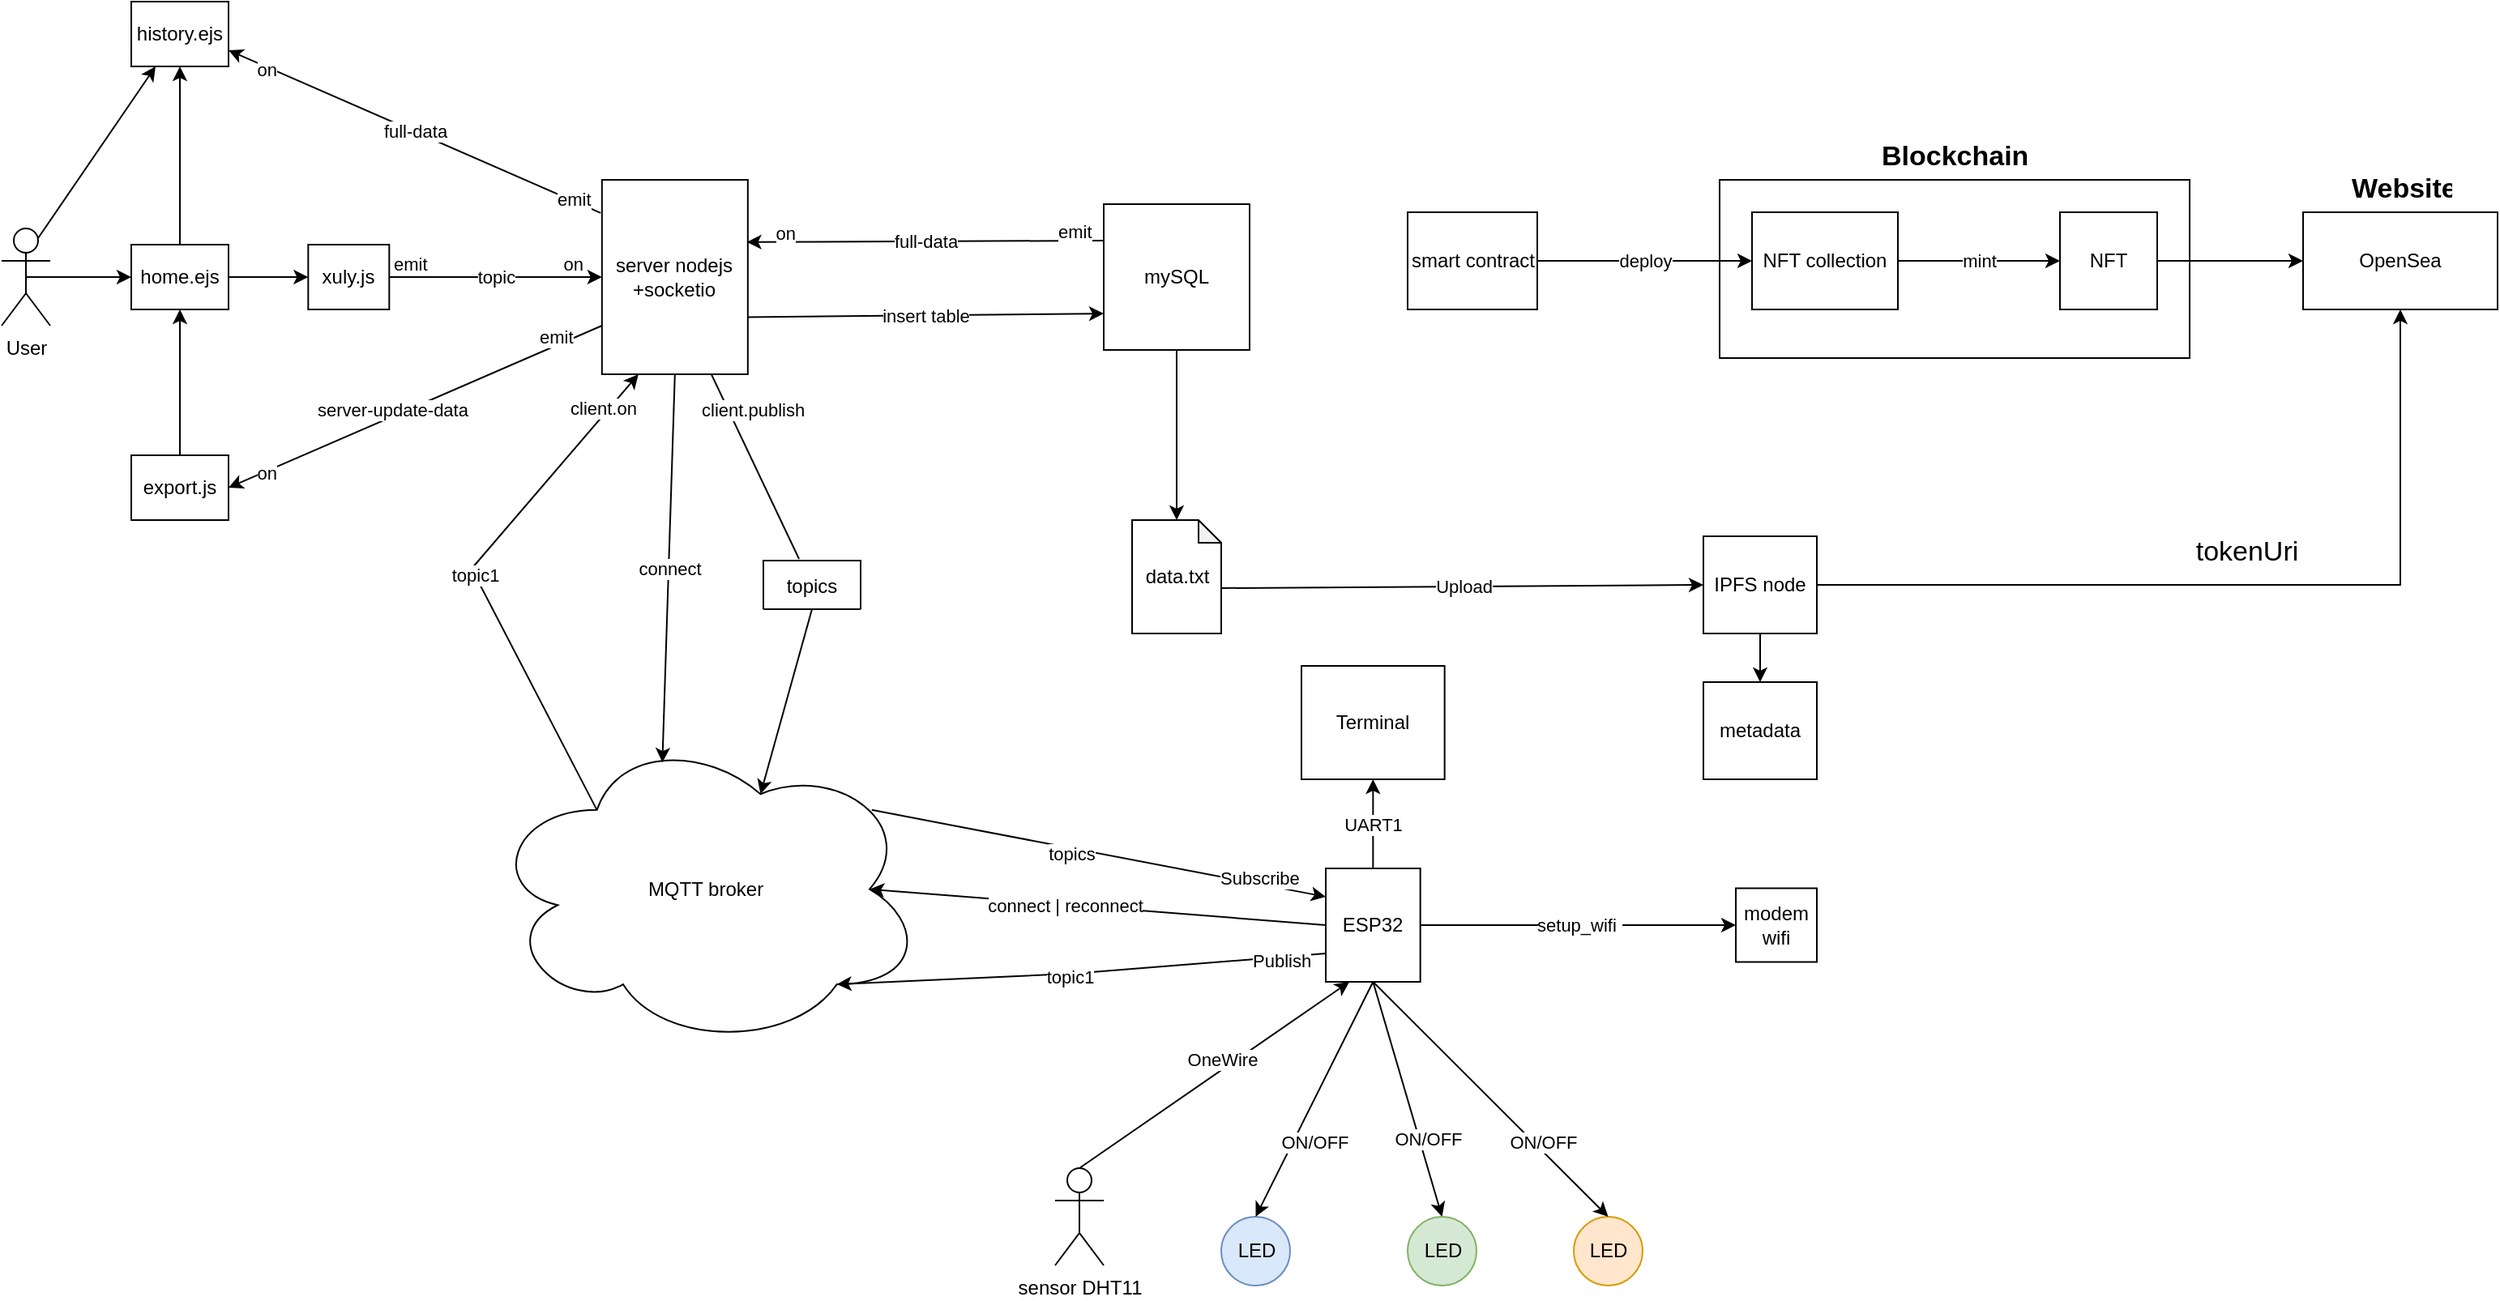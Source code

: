 <mxfile version="17.2.2" type="github">
  <diagram id="UM0ldJh-TKYMPD7hWYN_" name="Page-1">
    <mxGraphModel dx="1240" dy="657" grid="1" gridSize="10" guides="1" tooltips="1" connect="1" arrows="1" fold="1" page="1" pageScale="1" pageWidth="1654" pageHeight="1169" background="none" math="0" shadow="0">
      <root>
        <mxCell id="0" />
        <mxCell id="1" parent="0" />
        <mxCell id="ZTR0N_lIvHsauShFplQp-175" value="" style="rounded=0;whiteSpace=wrap;html=1;labelBackgroundColor=default;fontSize=11;fontColor=#000000;" parent="1" vertex="1">
          <mxGeometry x="1070" y="160" width="290" height="110" as="geometry" />
        </mxCell>
        <mxCell id="ZTR0N_lIvHsauShFplQp-7" value="sensor DHT11&lt;br&gt;" style="shape=umlActor;verticalLabelPosition=bottom;verticalAlign=top;html=1;outlineConnect=0;" parent="1" vertex="1">
          <mxGeometry x="660" y="770" width="30" height="60" as="geometry" />
        </mxCell>
        <mxCell id="ZTR0N_lIvHsauShFplQp-8" value="ESP32" style="rounded=0;whiteSpace=wrap;html=1;" parent="1" vertex="1">
          <mxGeometry x="827" y="585" width="58.33" height="70" as="geometry" />
        </mxCell>
        <mxCell id="ZTR0N_lIvHsauShFplQp-10" value="" style="endArrow=classic;html=1;rounded=0;exitX=0.5;exitY=0;exitDx=0;exitDy=0;exitPerimeter=0;entryX=0.25;entryY=1;entryDx=0;entryDy=0;" parent="1" source="ZTR0N_lIvHsauShFplQp-7" target="ZTR0N_lIvHsauShFplQp-8" edge="1">
          <mxGeometry relative="1" as="geometry">
            <mxPoint x="224.17" y="840" as="sourcePoint" />
            <mxPoint x="324.17" y="840" as="targetPoint" />
            <Array as="points" />
          </mxGeometry>
        </mxCell>
        <mxCell id="ZTR0N_lIvHsauShFplQp-11" value="OneWire" style="edgeLabel;resizable=0;html=1;align=center;verticalAlign=middle;" parent="ZTR0N_lIvHsauShFplQp-10" connectable="0" vertex="1">
          <mxGeometry relative="1" as="geometry">
            <mxPoint x="5" y="-10" as="offset" />
          </mxGeometry>
        </mxCell>
        <mxCell id="ZTR0N_lIvHsauShFplQp-13" value="MQTT broker" style="ellipse;shape=cloud;whiteSpace=wrap;html=1;" parent="1" vertex="1">
          <mxGeometry x="310" y="500" width="269.18" height="195.67" as="geometry" />
        </mxCell>
        <mxCell id="ZTR0N_lIvHsauShFplQp-14" value="server nodejs&lt;br&gt;+socketio" style="rounded=0;whiteSpace=wrap;html=1;" parent="1" vertex="1">
          <mxGeometry x="380.41" y="160" width="90" height="120" as="geometry" />
        </mxCell>
        <mxCell id="ZTR0N_lIvHsauShFplQp-16" value="export.js" style="rounded=0;whiteSpace=wrap;html=1;" parent="1" vertex="1">
          <mxGeometry x="90" y="330" width="60" height="40" as="geometry" />
        </mxCell>
        <mxCell id="ZTR0N_lIvHsauShFplQp-17" value="history.ejs" style="rounded=0;whiteSpace=wrap;html=1;" parent="1" vertex="1">
          <mxGeometry x="90" y="50" width="60" height="40" as="geometry" />
        </mxCell>
        <mxCell id="ZTR0N_lIvHsauShFplQp-18" value="home.ejs" style="rounded=0;whiteSpace=wrap;html=1;" parent="1" vertex="1">
          <mxGeometry x="90" y="200" width="60" height="40" as="geometry" />
        </mxCell>
        <mxCell id="ZTR0N_lIvHsauShFplQp-20" value="xuly.js" style="rounded=0;whiteSpace=wrap;html=1;" parent="1" vertex="1">
          <mxGeometry x="199.16" y="200" width="50" height="40" as="geometry" />
        </mxCell>
        <mxCell id="ZTR0N_lIvHsauShFplQp-21" value="mySQL" style="rounded=0;whiteSpace=wrap;html=1;" parent="1" vertex="1">
          <mxGeometry x="690" y="175" width="90" height="90" as="geometry" />
        </mxCell>
        <mxCell id="ZTR0N_lIvHsauShFplQp-26" value="modem&lt;br&gt;wifi" style="rounded=0;whiteSpace=wrap;html=1;" parent="1" vertex="1">
          <mxGeometry x="1080" y="597.25" width="50" height="45.5" as="geometry" />
        </mxCell>
        <mxCell id="ZTR0N_lIvHsauShFplQp-27" value="" style="endArrow=classic;html=1;rounded=0;entryX=0;entryY=0.5;entryDx=0;entryDy=0;exitX=1;exitY=0.5;exitDx=0;exitDy=0;" parent="1" source="ZTR0N_lIvHsauShFplQp-8" target="ZTR0N_lIvHsauShFplQp-26" edge="1">
          <mxGeometry relative="1" as="geometry">
            <mxPoint x="344.17" y="990" as="sourcePoint" />
            <mxPoint x="484.17" y="920" as="targetPoint" />
          </mxGeometry>
        </mxCell>
        <mxCell id="ZTR0N_lIvHsauShFplQp-28" value="setup_wifi&amp;nbsp;" style="edgeLabel;resizable=0;html=1;align=center;verticalAlign=middle;" parent="ZTR0N_lIvHsauShFplQp-27" connectable="0" vertex="1">
          <mxGeometry relative="1" as="geometry" />
        </mxCell>
        <mxCell id="ZTR0N_lIvHsauShFplQp-31" value="Terminal" style="rounded=0;whiteSpace=wrap;html=1;" parent="1" vertex="1">
          <mxGeometry x="812" y="460" width="88.33" height="70" as="geometry" />
        </mxCell>
        <mxCell id="ZTR0N_lIvHsauShFplQp-32" value="" style="endArrow=classic;html=1;rounded=0;exitX=0.5;exitY=0;exitDx=0;exitDy=0;entryX=0.5;entryY=1;entryDx=0;entryDy=0;" parent="1" source="ZTR0N_lIvHsauShFplQp-8" target="ZTR0N_lIvHsauShFplQp-31" edge="1">
          <mxGeometry relative="1" as="geometry">
            <mxPoint x="384.17" y="910" as="sourcePoint" />
            <mxPoint x="484.17" y="910" as="targetPoint" />
          </mxGeometry>
        </mxCell>
        <mxCell id="ZTR0N_lIvHsauShFplQp-33" value="UART1" style="edgeLabel;resizable=0;html=1;align=center;verticalAlign=middle;" parent="ZTR0N_lIvHsauShFplQp-32" connectable="0" vertex="1">
          <mxGeometry relative="1" as="geometry" />
        </mxCell>
        <mxCell id="ZTR0N_lIvHsauShFplQp-35" value="" style="endArrow=classic;html=1;rounded=0;exitX=0.5;exitY=1;exitDx=0;exitDy=0;entryX=0.5;entryY=0;entryDx=0;entryDy=0;" parent="1" source="ZTR0N_lIvHsauShFplQp-8" target="ZTR0N_lIvHsauShFplQp-89" edge="1">
          <mxGeometry relative="1" as="geometry">
            <mxPoint x="384.17" y="1100" as="sourcePoint" />
            <mxPoint x="299.17" y="1100" as="targetPoint" />
          </mxGeometry>
        </mxCell>
        <mxCell id="ZTR0N_lIvHsauShFplQp-36" value="ON/OFF" style="edgeLabel;resizable=0;html=1;align=center;verticalAlign=middle;" parent="ZTR0N_lIvHsauShFplQp-35" connectable="0" vertex="1">
          <mxGeometry relative="1" as="geometry">
            <mxPoint x="12" y="24" as="offset" />
          </mxGeometry>
        </mxCell>
        <mxCell id="ZTR0N_lIvHsauShFplQp-39" value="" style="endArrow=classic;html=1;rounded=0;exitX=0;exitY=0.5;exitDx=0;exitDy=0;entryX=0.875;entryY=0.5;entryDx=0;entryDy=0;entryPerimeter=0;" parent="1" source="ZTR0N_lIvHsauShFplQp-8" target="ZTR0N_lIvHsauShFplQp-13" edge="1">
          <mxGeometry relative="1" as="geometry">
            <mxPoint x="314.17" y="990" as="sourcePoint" />
            <mxPoint x="414.17" y="990" as="targetPoint" />
          </mxGeometry>
        </mxCell>
        <mxCell id="ZTR0N_lIvHsauShFplQp-40" value="connect | reconnect" style="edgeLabel;resizable=0;html=1;align=center;verticalAlign=middle;" parent="ZTR0N_lIvHsauShFplQp-39" connectable="0" vertex="1">
          <mxGeometry relative="1" as="geometry">
            <mxPoint x="-21" y="-1" as="offset" />
          </mxGeometry>
        </mxCell>
        <mxCell id="ZTR0N_lIvHsauShFplQp-41" value="" style="endArrow=classic;html=1;rounded=0;exitX=0.5;exitY=1;exitDx=0;exitDy=0;entryX=0.4;entryY=0.1;entryDx=0;entryDy=0;entryPerimeter=0;" parent="1" source="ZTR0N_lIvHsauShFplQp-14" target="ZTR0N_lIvHsauShFplQp-13" edge="1">
          <mxGeometry relative="1" as="geometry">
            <mxPoint x="314.17" y="630" as="sourcePoint" />
            <mxPoint x="414.17" y="630" as="targetPoint" />
          </mxGeometry>
        </mxCell>
        <mxCell id="ZTR0N_lIvHsauShFplQp-42" value="connect" style="edgeLabel;resizable=0;html=1;align=center;verticalAlign=middle;" parent="ZTR0N_lIvHsauShFplQp-41" connectable="0" vertex="1">
          <mxGeometry relative="1" as="geometry" />
        </mxCell>
        <mxCell id="ZTR0N_lIvHsauShFplQp-60" value="" style="endArrow=classic;html=1;rounded=0;exitX=0;exitY=0.25;exitDx=0;exitDy=0;entryX=0.993;entryY=0.32;entryDx=0;entryDy=0;entryPerimeter=0;" parent="1" source="ZTR0N_lIvHsauShFplQp-21" target="ZTR0N_lIvHsauShFplQp-14" edge="1">
          <mxGeometry relative="1" as="geometry">
            <mxPoint x="310" y="380" as="sourcePoint" />
            <mxPoint x="470" y="380" as="targetPoint" />
          </mxGeometry>
        </mxCell>
        <mxCell id="ZTR0N_lIvHsauShFplQp-61" value="full-data" style="edgeLabel;resizable=0;html=1;align=center;verticalAlign=middle;" parent="ZTR0N_lIvHsauShFplQp-60" connectable="0" vertex="1">
          <mxGeometry relative="1" as="geometry" />
        </mxCell>
        <mxCell id="ZTR0N_lIvHsauShFplQp-62" value="emit" style="edgeLabel;resizable=0;html=1;align=left;verticalAlign=bottom;" parent="ZTR0N_lIvHsauShFplQp-60" connectable="0" vertex="1">
          <mxGeometry x="-1" relative="1" as="geometry">
            <mxPoint x="-30" y="3" as="offset" />
          </mxGeometry>
        </mxCell>
        <mxCell id="ZTR0N_lIvHsauShFplQp-63" value="on" style="edgeLabel;resizable=0;html=1;align=right;verticalAlign=bottom;" parent="ZTR0N_lIvHsauShFplQp-60" connectable="0" vertex="1">
          <mxGeometry x="1" relative="1" as="geometry">
            <mxPoint x="30" y="3" as="offset" />
          </mxGeometry>
        </mxCell>
        <mxCell id="ZTR0N_lIvHsauShFplQp-64" value="" style="endArrow=classic;html=1;rounded=0;entryX=1;entryY=0.75;entryDx=0;entryDy=0;exitX=-0.009;exitY=0.17;exitDx=0;exitDy=0;exitPerimeter=0;" parent="1" source="ZTR0N_lIvHsauShFplQp-14" target="ZTR0N_lIvHsauShFplQp-17" edge="1">
          <mxGeometry relative="1" as="geometry">
            <mxPoint x="310" y="380" as="sourcePoint" />
            <mxPoint x="470" y="380" as="targetPoint" />
          </mxGeometry>
        </mxCell>
        <mxCell id="ZTR0N_lIvHsauShFplQp-65" value="full-data" style="edgeLabel;resizable=0;html=1;align=center;verticalAlign=middle;" parent="ZTR0N_lIvHsauShFplQp-64" connectable="0" vertex="1">
          <mxGeometry relative="1" as="geometry" />
        </mxCell>
        <mxCell id="ZTR0N_lIvHsauShFplQp-66" value="emit" style="edgeLabel;resizable=0;html=1;align=left;verticalAlign=bottom;" parent="ZTR0N_lIvHsauShFplQp-64" connectable="0" vertex="1">
          <mxGeometry x="-1" relative="1" as="geometry">
            <mxPoint x="-29" as="offset" />
          </mxGeometry>
        </mxCell>
        <mxCell id="ZTR0N_lIvHsauShFplQp-67" value="on" style="edgeLabel;resizable=0;html=1;align=right;verticalAlign=bottom;" parent="ZTR0N_lIvHsauShFplQp-64" connectable="0" vertex="1">
          <mxGeometry x="1" relative="1" as="geometry">
            <mxPoint x="30" y="20" as="offset" />
          </mxGeometry>
        </mxCell>
        <mxCell id="ZTR0N_lIvHsauShFplQp-71" value="" style="endArrow=classic;html=1;rounded=0;exitX=0.997;exitY=0.706;exitDx=0;exitDy=0;exitPerimeter=0;entryX=0;entryY=0.75;entryDx=0;entryDy=0;" parent="1" source="ZTR0N_lIvHsauShFplQp-14" target="ZTR0N_lIvHsauShFplQp-21" edge="1">
          <mxGeometry relative="1" as="geometry">
            <mxPoint x="49.17" y="440" as="sourcePoint" />
            <mxPoint x="690" y="240" as="targetPoint" />
          </mxGeometry>
        </mxCell>
        <mxCell id="ZTR0N_lIvHsauShFplQp-72" value="insert table" style="edgeLabel;resizable=0;html=1;align=center;verticalAlign=middle;" parent="ZTR0N_lIvHsauShFplQp-71" connectable="0" vertex="1">
          <mxGeometry relative="1" as="geometry" />
        </mxCell>
        <mxCell id="ZTR0N_lIvHsauShFplQp-73" value="User" style="shape=umlActor;verticalLabelPosition=bottom;verticalAlign=top;html=1;outlineConnect=0;" parent="1" vertex="1">
          <mxGeometry x="10" y="190" width="30" height="60" as="geometry" />
        </mxCell>
        <mxCell id="ZTR0N_lIvHsauShFplQp-78" value="" style="endArrow=classic;html=1;rounded=0;entryX=0;entryY=0.5;entryDx=0;entryDy=0;exitX=1;exitY=0.5;exitDx=0;exitDy=0;" parent="1" source="ZTR0N_lIvHsauShFplQp-20" target="ZTR0N_lIvHsauShFplQp-14" edge="1">
          <mxGeometry relative="1" as="geometry">
            <mxPoint x="550" y="280" as="sourcePoint" />
            <mxPoint x="710" y="280" as="targetPoint" />
            <Array as="points" />
          </mxGeometry>
        </mxCell>
        <mxCell id="ZTR0N_lIvHsauShFplQp-79" value="topic" style="edgeLabel;resizable=0;html=1;align=center;verticalAlign=middle;" parent="ZTR0N_lIvHsauShFplQp-78" connectable="0" vertex="1">
          <mxGeometry relative="1" as="geometry" />
        </mxCell>
        <mxCell id="ZTR0N_lIvHsauShFplQp-80" value="emit" style="edgeLabel;resizable=0;html=1;align=left;verticalAlign=bottom;" parent="ZTR0N_lIvHsauShFplQp-78" connectable="0" vertex="1">
          <mxGeometry x="-1" relative="1" as="geometry">
            <mxPoint x="1" as="offset" />
          </mxGeometry>
        </mxCell>
        <mxCell id="ZTR0N_lIvHsauShFplQp-81" value="on" style="edgeLabel;resizable=0;html=1;align=right;verticalAlign=bottom;" parent="ZTR0N_lIvHsauShFplQp-78" connectable="0" vertex="1">
          <mxGeometry x="1" relative="1" as="geometry">
            <mxPoint x="-11" as="offset" />
          </mxGeometry>
        </mxCell>
        <mxCell id="ZTR0N_lIvHsauShFplQp-82" value="" style="endArrow=classic;html=1;rounded=0;exitX=0;exitY=0.75;exitDx=0;exitDy=0;entryX=1;entryY=0.5;entryDx=0;entryDy=0;" parent="1" source="ZTR0N_lIvHsauShFplQp-14" target="ZTR0N_lIvHsauShFplQp-16" edge="1">
          <mxGeometry relative="1" as="geometry">
            <mxPoint x="490" y="370" as="sourcePoint" />
            <mxPoint x="650" y="370" as="targetPoint" />
          </mxGeometry>
        </mxCell>
        <mxCell id="ZTR0N_lIvHsauShFplQp-83" value="server-update-data" style="edgeLabel;resizable=0;html=1;align=center;verticalAlign=middle;" parent="ZTR0N_lIvHsauShFplQp-82" connectable="0" vertex="1">
          <mxGeometry relative="1" as="geometry">
            <mxPoint x="-15" y="2" as="offset" />
          </mxGeometry>
        </mxCell>
        <mxCell id="ZTR0N_lIvHsauShFplQp-84" value="emit" style="edgeLabel;resizable=0;html=1;align=left;verticalAlign=bottom;" parent="ZTR0N_lIvHsauShFplQp-82" connectable="0" vertex="1">
          <mxGeometry x="-1" relative="1" as="geometry">
            <mxPoint x="-40" y="15" as="offset" />
          </mxGeometry>
        </mxCell>
        <mxCell id="ZTR0N_lIvHsauShFplQp-85" value="on" style="edgeLabel;resizable=0;html=1;align=right;verticalAlign=bottom;" parent="ZTR0N_lIvHsauShFplQp-82" connectable="0" vertex="1">
          <mxGeometry x="1" relative="1" as="geometry">
            <mxPoint x="30" as="offset" />
          </mxGeometry>
        </mxCell>
        <mxCell id="ZTR0N_lIvHsauShFplQp-89" value="LED" style="ellipse;whiteSpace=wrap;html=1;aspect=fixed;fillColor=#d5e8d4;strokeColor=#82b366;" parent="1" vertex="1">
          <mxGeometry x="877.5" y="800" width="42.5" height="42.5" as="geometry" />
        </mxCell>
        <mxCell id="ZTR0N_lIvHsauShFplQp-90" value="" style="endArrow=classic;html=1;rounded=0;exitX=1;exitY=0.5;exitDx=0;exitDy=0;entryX=0;entryY=0.5;entryDx=0;entryDy=0;" parent="1" source="ZTR0N_lIvHsauShFplQp-18" target="ZTR0N_lIvHsauShFplQp-20" edge="1">
          <mxGeometry width="50" height="50" relative="1" as="geometry">
            <mxPoint x="410" y="360" as="sourcePoint" />
            <mxPoint x="630" y="320" as="targetPoint" />
          </mxGeometry>
        </mxCell>
        <mxCell id="ZTR0N_lIvHsauShFplQp-91" value="" style="endArrow=classic;html=1;rounded=0;exitX=0.5;exitY=0;exitDx=0;exitDy=0;entryX=0.5;entryY=1;entryDx=0;entryDy=0;" parent="1" source="ZTR0N_lIvHsauShFplQp-18" target="ZTR0N_lIvHsauShFplQp-17" edge="1">
          <mxGeometry width="50" height="50" relative="1" as="geometry">
            <mxPoint x="760" y="470" as="sourcePoint" />
            <mxPoint x="810" y="420" as="targetPoint" />
          </mxGeometry>
        </mxCell>
        <mxCell id="ZTR0N_lIvHsauShFplQp-93" value="" style="endArrow=classic;html=1;rounded=0;entryX=0.25;entryY=1;entryDx=0;entryDy=0;exitX=0.75;exitY=0.1;exitDx=0;exitDy=0;exitPerimeter=0;" parent="1" source="ZTR0N_lIvHsauShFplQp-73" target="ZTR0N_lIvHsauShFplQp-17" edge="1">
          <mxGeometry width="50" height="50" relative="1" as="geometry">
            <mxPoint x="750" y="190" as="sourcePoint" />
            <mxPoint x="800" y="140" as="targetPoint" />
          </mxGeometry>
        </mxCell>
        <mxCell id="ZTR0N_lIvHsauShFplQp-94" value="" style="endArrow=classic;html=1;rounded=0;exitX=0.25;exitY=0.25;exitDx=0;exitDy=0;exitPerimeter=0;entryX=0.25;entryY=1;entryDx=0;entryDy=0;" parent="1" source="ZTR0N_lIvHsauShFplQp-13" target="ZTR0N_lIvHsauShFplQp-14" edge="1">
          <mxGeometry relative="1" as="geometry">
            <mxPoint x="327.5" y="638.332" as="sourcePoint" />
            <mxPoint x="284.17" y="265" as="targetPoint" />
            <Array as="points">
              <mxPoint x="300" y="400" />
            </Array>
          </mxGeometry>
        </mxCell>
        <mxCell id="ZTR0N_lIvHsauShFplQp-95" value="topic1" style="edgeLabel;resizable=0;html=1;align=center;verticalAlign=middle;" parent="ZTR0N_lIvHsauShFplQp-94" connectable="0" vertex="1">
          <mxGeometry relative="1" as="geometry" />
        </mxCell>
        <mxCell id="ZTR0N_lIvHsauShFplQp-96" value="client.on" style="edgeLabel;resizable=0;html=1;align=left;verticalAlign=bottom;" parent="ZTR0N_lIvHsauShFplQp-94" connectable="0" vertex="1">
          <mxGeometry x="-1" relative="1" as="geometry">
            <mxPoint x="-18" y="-239" as="offset" />
          </mxGeometry>
        </mxCell>
        <mxCell id="ZTR0N_lIvHsauShFplQp-97" value="" style="endArrow=classic;html=1;rounded=0;exitX=0.5;exitY=1;exitDx=0;exitDy=0;entryX=0.625;entryY=0.2;entryDx=0;entryDy=0;entryPerimeter=0;startArrow=none;" parent="1" source="ZTR0N_lIvHsauShFplQp-116" target="ZTR0N_lIvHsauShFplQp-13" edge="1">
          <mxGeometry relative="1" as="geometry">
            <mxPoint x="350" y="420" as="sourcePoint" />
            <mxPoint x="510" y="420" as="targetPoint" />
            <Array as="points" />
          </mxGeometry>
        </mxCell>
        <mxCell id="ZTR0N_lIvHsauShFplQp-100" value="" style="endArrow=classic;html=1;rounded=0;exitX=0;exitY=0.75;exitDx=0;exitDy=0;entryX=0.8;entryY=0.8;entryDx=0;entryDy=0;entryPerimeter=0;" parent="1" source="ZTR0N_lIvHsauShFplQp-8" target="ZTR0N_lIvHsauShFplQp-13" edge="1">
          <mxGeometry relative="1" as="geometry">
            <mxPoint x="70" y="780" as="sourcePoint" />
            <mxPoint x="230" y="780" as="targetPoint" />
            <Array as="points">
              <mxPoint x="670" y="650" />
            </Array>
          </mxGeometry>
        </mxCell>
        <mxCell id="ZTR0N_lIvHsauShFplQp-101" value="topic1" style="edgeLabel;resizable=0;html=1;align=center;verticalAlign=middle;" parent="ZTR0N_lIvHsauShFplQp-100" connectable="0" vertex="1">
          <mxGeometry relative="1" as="geometry">
            <mxPoint x="-8" y="2" as="offset" />
          </mxGeometry>
        </mxCell>
        <mxCell id="ZTR0N_lIvHsauShFplQp-102" value="Publish" style="edgeLabel;resizable=0;html=1;align=left;verticalAlign=bottom;" parent="ZTR0N_lIvHsauShFplQp-100" connectable="0" vertex="1">
          <mxGeometry x="-1" relative="1" as="geometry">
            <mxPoint x="-47" y="13" as="offset" />
          </mxGeometry>
        </mxCell>
        <mxCell id="ZTR0N_lIvHsauShFplQp-107" value="" style="endArrow=classic;html=1;rounded=0;exitX=0.5;exitY=0;exitDx=0;exitDy=0;entryX=0.5;entryY=1;entryDx=0;entryDy=0;" parent="1" source="ZTR0N_lIvHsauShFplQp-16" target="ZTR0N_lIvHsauShFplQp-18" edge="1">
          <mxGeometry width="50" height="50" relative="1" as="geometry">
            <mxPoint x="580" y="260" as="sourcePoint" />
            <mxPoint x="630" y="210" as="targetPoint" />
          </mxGeometry>
        </mxCell>
        <mxCell id="ZTR0N_lIvHsauShFplQp-108" value="" style="endArrow=classic;html=1;rounded=0;exitX=0.5;exitY=0.5;exitDx=0;exitDy=0;exitPerimeter=0;entryX=0;entryY=0.5;entryDx=0;entryDy=0;" parent="1" source="ZTR0N_lIvHsauShFplQp-73" target="ZTR0N_lIvHsauShFplQp-18" edge="1">
          <mxGeometry width="50" height="50" relative="1" as="geometry">
            <mxPoint x="580" y="260" as="sourcePoint" />
            <mxPoint x="750" y="220" as="targetPoint" />
          </mxGeometry>
        </mxCell>
        <mxCell id="ZTR0N_lIvHsauShFplQp-110" value="LED" style="ellipse;whiteSpace=wrap;html=1;aspect=fixed;fillColor=#ffe6cc;strokeColor=#d79b00;" parent="1" vertex="1">
          <mxGeometry x="980" y="800" width="42.5" height="42.5" as="geometry" />
        </mxCell>
        <mxCell id="ZTR0N_lIvHsauShFplQp-111" value="LED" style="ellipse;whiteSpace=wrap;html=1;aspect=fixed;fillColor=#dae8fc;strokeColor=#6c8ebf;" parent="1" vertex="1">
          <mxGeometry x="762.5" y="800" width="42.5" height="42.5" as="geometry" />
        </mxCell>
        <mxCell id="ZTR0N_lIvHsauShFplQp-112" value="" style="endArrow=classic;html=1;rounded=0;exitX=0.5;exitY=1;exitDx=0;exitDy=0;entryX=0.5;entryY=0;entryDx=0;entryDy=0;" parent="1" source="ZTR0N_lIvHsauShFplQp-8" target="ZTR0N_lIvHsauShFplQp-111" edge="1">
          <mxGeometry relative="1" as="geometry">
            <mxPoint x="349.165" y="850" as="sourcePoint" />
            <mxPoint x="441.25" y="997.5" as="targetPoint" />
            <Array as="points" />
          </mxGeometry>
        </mxCell>
        <mxCell id="ZTR0N_lIvHsauShFplQp-113" value="ON/OFF" style="edgeLabel;resizable=0;html=1;align=center;verticalAlign=middle;" parent="ZTR0N_lIvHsauShFplQp-112" connectable="0" vertex="1">
          <mxGeometry relative="1" as="geometry">
            <mxPoint y="26" as="offset" />
          </mxGeometry>
        </mxCell>
        <mxCell id="ZTR0N_lIvHsauShFplQp-114" value="" style="endArrow=classic;html=1;rounded=0;exitX=0.5;exitY=1;exitDx=0;exitDy=0;entryX=0.5;entryY=0;entryDx=0;entryDy=0;" parent="1" source="ZTR0N_lIvHsauShFplQp-8" target="ZTR0N_lIvHsauShFplQp-110" edge="1">
          <mxGeometry relative="1" as="geometry">
            <mxPoint x="349.165" y="850" as="sourcePoint" />
            <mxPoint x="441.25" y="997.5" as="targetPoint" />
            <Array as="points" />
          </mxGeometry>
        </mxCell>
        <mxCell id="ZTR0N_lIvHsauShFplQp-115" value="ON/OFF" style="edgeLabel;resizable=0;html=1;align=center;verticalAlign=middle;" parent="ZTR0N_lIvHsauShFplQp-114" connectable="0" vertex="1">
          <mxGeometry relative="1" as="geometry">
            <mxPoint x="32" y="26" as="offset" />
          </mxGeometry>
        </mxCell>
        <mxCell id="ZTR0N_lIvHsauShFplQp-116" value="topics" style="swimlane;fontStyle=0;childLayout=stackLayout;horizontal=1;startSize=30;horizontalStack=0;resizeParent=1;resizeParentMax=0;resizeLast=0;collapsible=1;marginBottom=0;" parent="1" vertex="1" collapsed="1">
          <mxGeometry x="480" y="395" width="60" height="30" as="geometry">
            <mxRectangle x="502.5" y="350" width="150" height="120" as="alternateBounds" />
          </mxGeometry>
        </mxCell>
        <mxCell id="ZTR0N_lIvHsauShFplQp-117" value="livingroomLight" style="text;strokeColor=none;fillColor=none;align=left;verticalAlign=middle;spacingLeft=4;spacingRight=4;overflow=hidden;points=[[0,0.5],[1,0.5]];portConstraint=eastwest;rotatable=0;labelBackgroundColor=none;fontColor=#000000;" parent="ZTR0N_lIvHsauShFplQp-116" vertex="1">
          <mxGeometry y="30" width="150" height="30" as="geometry" />
        </mxCell>
        <mxCell id="ZTR0N_lIvHsauShFplQp-118" value="livingroomAirConditioner" style="text;strokeColor=none;fillColor=none;align=left;verticalAlign=middle;spacingLeft=4;spacingRight=4;overflow=hidden;points=[[0,0.5],[1,0.5]];portConstraint=eastwest;rotatable=0;" parent="ZTR0N_lIvHsauShFplQp-116" vertex="1">
          <mxGeometry y="60" width="150" height="30" as="geometry" />
        </mxCell>
        <mxCell id="ZTR0N_lIvHsauShFplQp-119" value="television" style="text;strokeColor=none;fillColor=none;align=left;verticalAlign=middle;spacingLeft=4;spacingRight=4;overflow=hidden;points=[[0,0.5],[1,0.5]];portConstraint=eastwest;rotatable=0;" parent="ZTR0N_lIvHsauShFplQp-116" vertex="1">
          <mxGeometry y="90" width="150" height="30" as="geometry" />
        </mxCell>
        <mxCell id="ZTR0N_lIvHsauShFplQp-127" value="" style="endArrow=none;html=1;rounded=0;exitX=0.75;exitY=1;exitDx=0;exitDy=0;entryX=0.367;entryY=-0.034;entryDx=0;entryDy=0;entryPerimeter=0;" parent="1" source="ZTR0N_lIvHsauShFplQp-14" target="ZTR0N_lIvHsauShFplQp-116" edge="1">
          <mxGeometry relative="1" as="geometry">
            <mxPoint x="366.67" y="265" as="sourcePoint" />
            <mxPoint x="368.75" y="474.666" as="targetPoint" />
            <Array as="points" />
          </mxGeometry>
        </mxCell>
        <mxCell id="ZTR0N_lIvHsauShFplQp-128" value="client.publish" style="edgeLabel;resizable=0;html=1;align=left;verticalAlign=bottom;" parent="ZTR0N_lIvHsauShFplQp-127" connectable="0" vertex="1">
          <mxGeometry x="-1" relative="1" as="geometry">
            <mxPoint x="-8" y="30" as="offset" />
          </mxGeometry>
        </mxCell>
        <mxCell id="ZTR0N_lIvHsauShFplQp-133" value="smart contract" style="rounded=0;whiteSpace=wrap;html=1;labelBackgroundColor=none;fontColor=#000000;" parent="1" vertex="1">
          <mxGeometry x="877.5" y="180" width="80" height="60" as="geometry" />
        </mxCell>
        <mxCell id="ZTR0N_lIvHsauShFplQp-134" value="IPFS node" style="rounded=0;whiteSpace=wrap;html=1;labelBackgroundColor=none;fontColor=#000000;" parent="1" vertex="1">
          <mxGeometry x="1060" y="380" width="70" height="60" as="geometry" />
        </mxCell>
        <mxCell id="ZTR0N_lIvHsauShFplQp-137" value="data.txt" style="shape=note;whiteSpace=wrap;html=1;backgroundOutline=1;darkOpacity=0.05;rounded=0;labelBackgroundColor=none;fontColor=#000000;size=14;" parent="1" vertex="1">
          <mxGeometry x="707.5" y="370" width="55" height="70" as="geometry" />
        </mxCell>
        <mxCell id="ZTR0N_lIvHsauShFplQp-138" value="" style="endArrow=classic;html=1;rounded=0;fontColor=#000000;exitX=0.5;exitY=1;exitDx=0;exitDy=0;" parent="1" source="ZTR0N_lIvHsauShFplQp-21" target="ZTR0N_lIvHsauShFplQp-137" edge="1">
          <mxGeometry width="50" height="50" relative="1" as="geometry">
            <mxPoint x="960" y="480" as="sourcePoint" />
            <mxPoint x="1010" y="430" as="targetPoint" />
          </mxGeometry>
        </mxCell>
        <mxCell id="ZTR0N_lIvHsauShFplQp-151" value="" style="endArrow=classic;html=1;rounded=0;fontColor=#000000;exitX=0;exitY=0;exitDx=55;exitDy=42;exitPerimeter=0;entryX=0;entryY=0.5;entryDx=0;entryDy=0;" parent="1" source="ZTR0N_lIvHsauShFplQp-137" target="ZTR0N_lIvHsauShFplQp-134" edge="1">
          <mxGeometry relative="1" as="geometry">
            <mxPoint x="800" y="404.44" as="sourcePoint" />
            <mxPoint x="900" y="404.44" as="targetPoint" />
          </mxGeometry>
        </mxCell>
        <mxCell id="ZTR0N_lIvHsauShFplQp-152" value="Upload" style="edgeLabel;resizable=0;html=1;align=center;verticalAlign=middle;rounded=0;labelBackgroundColor=default;fontColor=#000000;" parent="ZTR0N_lIvHsauShFplQp-151" connectable="0" vertex="1">
          <mxGeometry relative="1" as="geometry" />
        </mxCell>
        <mxCell id="ZTR0N_lIvHsauShFplQp-153" value="metadata" style="rounded=0;whiteSpace=wrap;html=1;labelBackgroundColor=default;fontColor=#000000;" parent="1" vertex="1">
          <mxGeometry x="1060" y="470" width="70" height="60" as="geometry" />
        </mxCell>
        <mxCell id="ZTR0N_lIvHsauShFplQp-154" value="" style="endArrow=classic;html=1;rounded=0;fontColor=#000000;exitX=0.5;exitY=1;exitDx=0;exitDy=0;entryX=0.5;entryY=0;entryDx=0;entryDy=0;" parent="1" source="ZTR0N_lIvHsauShFplQp-134" target="ZTR0N_lIvHsauShFplQp-153" edge="1">
          <mxGeometry width="50" height="50" relative="1" as="geometry">
            <mxPoint x="940" y="540" as="sourcePoint" />
            <mxPoint x="990" y="490" as="targetPoint" />
          </mxGeometry>
        </mxCell>
        <mxCell id="ZTR0N_lIvHsauShFplQp-157" value="" style="endArrow=classic;html=1;rounded=0;fontColor=#000000;exitX=1;exitY=0.5;exitDx=0;exitDy=0;entryX=0;entryY=0.5;entryDx=0;entryDy=0;" parent="1" source="ZTR0N_lIvHsauShFplQp-133" target="ZTR0N_lIvHsauShFplQp-160" edge="1">
          <mxGeometry relative="1" as="geometry">
            <mxPoint x="1090" y="230" as="sourcePoint" />
            <mxPoint x="1190" y="230" as="targetPoint" />
          </mxGeometry>
        </mxCell>
        <mxCell id="ZTR0N_lIvHsauShFplQp-158" value="deploy" style="edgeLabel;resizable=0;html=1;align=center;verticalAlign=middle;rounded=0;labelBackgroundColor=default;fontColor=#000000;" parent="ZTR0N_lIvHsauShFplQp-157" connectable="0" vertex="1">
          <mxGeometry relative="1" as="geometry" />
        </mxCell>
        <mxCell id="ZTR0N_lIvHsauShFplQp-160" value="NFT collection" style="rounded=0;whiteSpace=wrap;html=1;labelBackgroundColor=default;fontColor=#000000;" parent="1" vertex="1">
          <mxGeometry x="1090" y="180" width="90" height="60" as="geometry" />
        </mxCell>
        <mxCell id="ZTR0N_lIvHsauShFplQp-161" value="NFT" style="rounded=0;whiteSpace=wrap;html=1;labelBackgroundColor=default;fontColor=#000000;" parent="1" vertex="1">
          <mxGeometry x="1280" y="180" width="60" height="60" as="geometry" />
        </mxCell>
        <mxCell id="ZTR0N_lIvHsauShFplQp-163" value="" style="endArrow=classic;html=1;rounded=0;fontColor=#000000;entryX=0;entryY=0.5;entryDx=0;entryDy=0;exitX=1;exitY=0.5;exitDx=0;exitDy=0;" parent="1" source="ZTR0N_lIvHsauShFplQp-160" target="ZTR0N_lIvHsauShFplQp-161" edge="1">
          <mxGeometry relative="1" as="geometry">
            <mxPoint x="1090" y="230" as="sourcePoint" />
            <mxPoint x="1190" y="230" as="targetPoint" />
          </mxGeometry>
        </mxCell>
        <mxCell id="ZTR0N_lIvHsauShFplQp-164" value="mint" style="edgeLabel;resizable=0;html=1;align=center;verticalAlign=middle;rounded=0;labelBackgroundColor=default;fontColor=#000000;" parent="ZTR0N_lIvHsauShFplQp-163" connectable="0" vertex="1">
          <mxGeometry relative="1" as="geometry" />
        </mxCell>
        <mxCell id="ZTR0N_lIvHsauShFplQp-165" value="OpenSea" style="rounded=0;whiteSpace=wrap;html=1;labelBackgroundColor=default;fontColor=#000000;" parent="1" vertex="1">
          <mxGeometry x="1430" y="180" width="120" height="60" as="geometry" />
        </mxCell>
        <mxCell id="ZTR0N_lIvHsauShFplQp-166" value="&lt;h1 style=&quot;font-size: 17px&quot;&gt;Website&lt;/h1&gt;" style="text;html=1;strokeColor=none;fillColor=none;spacing=5;spacingTop=-20;whiteSpace=wrap;overflow=hidden;rounded=0;labelBackgroundColor=default;fontColor=#000000;fontSize=17;" parent="1" vertex="1">
          <mxGeometry x="1455" y="155" width="70" height="20" as="geometry" />
        </mxCell>
        <mxCell id="ZTR0N_lIvHsauShFplQp-167" value="" style="endArrow=classic;html=1;rounded=0;fontSize=17;fontColor=#000000;entryX=0;entryY=0.5;entryDx=0;entryDy=0;exitX=1;exitY=0.5;exitDx=0;exitDy=0;" parent="1" source="ZTR0N_lIvHsauShFplQp-161" target="ZTR0N_lIvHsauShFplQp-165" edge="1">
          <mxGeometry width="50" height="50" relative="1" as="geometry">
            <mxPoint x="1370" y="245" as="sourcePoint" />
            <mxPoint x="1420" y="195" as="targetPoint" />
          </mxGeometry>
        </mxCell>
        <mxCell id="ZTR0N_lIvHsauShFplQp-169" value="" style="endArrow=classic;html=1;rounded=0;fontSize=17;fontColor=#000000;exitX=1;exitY=0.5;exitDx=0;exitDy=0;entryX=0.5;entryY=1;entryDx=0;entryDy=0;" parent="1" source="ZTR0N_lIvHsauShFplQp-134" target="ZTR0N_lIvHsauShFplQp-165" edge="1">
          <mxGeometry relative="1" as="geometry">
            <mxPoint x="1360" y="410" as="sourcePoint" />
            <mxPoint x="1570" y="370" as="targetPoint" />
            <Array as="points">
              <mxPoint x="1490" y="410" />
            </Array>
          </mxGeometry>
        </mxCell>
        <mxCell id="ZTR0N_lIvHsauShFplQp-170" value="tokenUri" style="edgeLabel;resizable=0;html=1;align=center;verticalAlign=middle;rounded=0;labelBackgroundColor=default;fontSize=17;fontColor=#000000;" parent="ZTR0N_lIvHsauShFplQp-169" connectable="0" vertex="1">
          <mxGeometry relative="1" as="geometry">
            <mxPoint y="-20" as="offset" />
          </mxGeometry>
        </mxCell>
        <mxCell id="ZTR0N_lIvHsauShFplQp-177" value="&lt;h1 style=&quot;font-size: 17px&quot;&gt;Blockchain&lt;/h1&gt;" style="text;html=1;strokeColor=none;fillColor=none;spacing=5;spacingTop=-20;whiteSpace=wrap;overflow=hidden;rounded=0;labelBackgroundColor=default;fontColor=#000000;fontSize=17;" parent="1" vertex="1">
          <mxGeometry x="1165" y="135" width="100" height="20" as="geometry" />
        </mxCell>
        <mxCell id="ZTR0N_lIvHsauShFplQp-180" value="" style="endArrow=classic;html=1;rounded=0;fontSize=11;fontColor=#000000;exitX=0.88;exitY=0.25;exitDx=0;exitDy=0;exitPerimeter=0;entryX=0;entryY=0.25;entryDx=0;entryDy=0;" parent="1" source="ZTR0N_lIvHsauShFplQp-13" target="ZTR0N_lIvHsauShFplQp-8" edge="1">
          <mxGeometry relative="1" as="geometry">
            <mxPoint x="540" y="585" as="sourcePoint" />
            <mxPoint x="700" y="585" as="targetPoint" />
          </mxGeometry>
        </mxCell>
        <mxCell id="ZTR0N_lIvHsauShFplQp-181" value="topics" style="edgeLabel;resizable=0;html=1;align=center;verticalAlign=middle;rounded=0;labelBackgroundColor=default;fontSize=11;fontColor=#000000;" parent="ZTR0N_lIvHsauShFplQp-180" connectable="0" vertex="1">
          <mxGeometry relative="1" as="geometry">
            <mxPoint x="-17" as="offset" />
          </mxGeometry>
        </mxCell>
        <mxCell id="ZTR0N_lIvHsauShFplQp-182" value="Subscribe" style="edgeLabel;resizable=0;html=1;align=left;verticalAlign=bottom;rounded=0;labelBackgroundColor=default;fontSize=11;fontColor=#000000;" parent="ZTR0N_lIvHsauShFplQp-180" connectable="0" vertex="1">
          <mxGeometry x="-1" relative="1" as="geometry">
            <mxPoint x="213" y="51" as="offset" />
          </mxGeometry>
        </mxCell>
      </root>
    </mxGraphModel>
  </diagram>
</mxfile>
